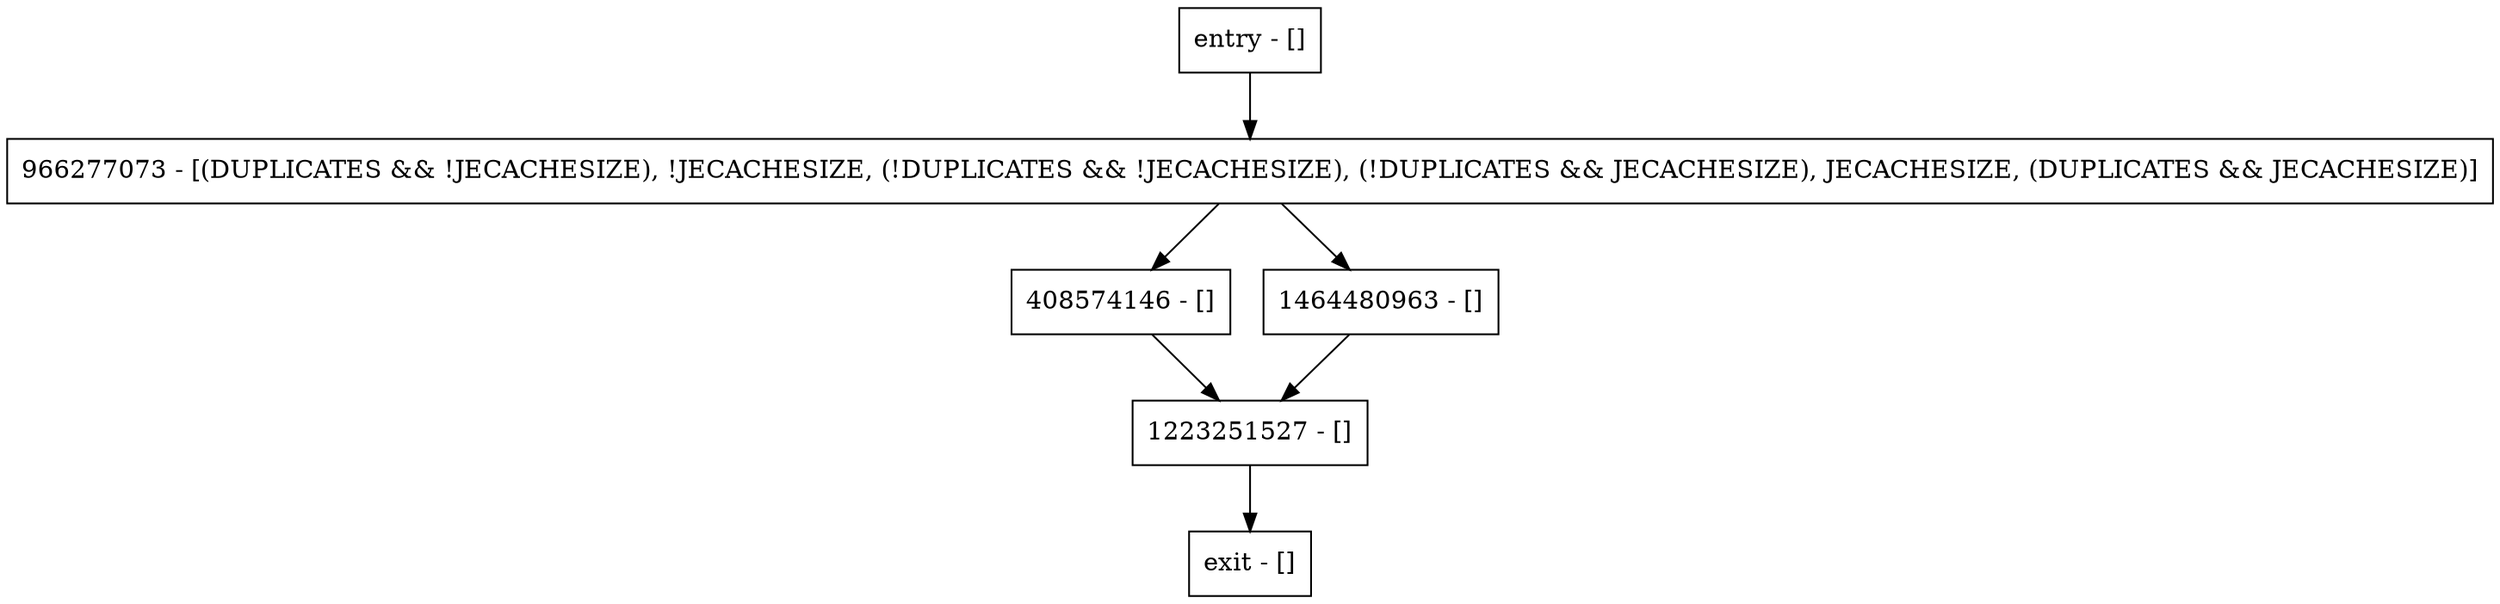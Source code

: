 digraph put {
node [shape=record];
entry [label="entry - []"];
exit [label="exit - []"];
408574146 [label="408574146 - []"];
1223251527 [label="1223251527 - []"];
1464480963 [label="1464480963 - []"];
966277073 [label="966277073 - [(DUPLICATES && !JECACHESIZE), !JECACHESIZE, (!DUPLICATES && !JECACHESIZE), (!DUPLICATES && JECACHESIZE), JECACHESIZE, (DUPLICATES && JECACHESIZE)]"];
entry;
exit;
entry -> 966277073;
408574146 -> 1223251527;
1223251527 -> exit;
1464480963 -> 1223251527;
966277073 -> 408574146;
966277073 -> 1464480963;
}
